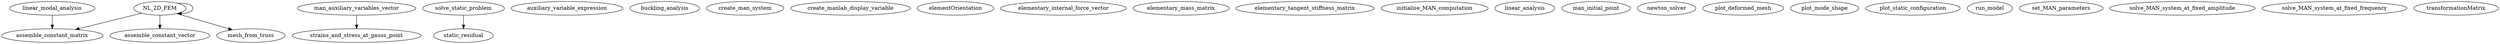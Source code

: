 /* Created by mdot for Matlab */
digraph m2html {
  NL_2D_FEM -> NL_2D_FEM;
  NL_2D_FEM -> assemble_constant_matrix;
  NL_2D_FEM -> assemble_constant_vector;
  NL_2D_FEM -> mesh_from_truss;
  linear_modal_analysis -> assemble_constant_matrix;
  man_auxiliary_variables_vector -> strains_and_stress_at_gauss_point;
  solve_static_problem -> static_residual;

  NL_2D_FEM [URL="NL_2D_FEM.html"];
  assemble_constant_matrix [URL="assemble_constant_matrix.html"];
  assemble_constant_vector [URL="assemble_constant_vector.html"];
  auxiliary_variable_expression [URL="auxiliary_variable_expression.html"];
  buckling_analysis [URL="buckling_analysis.html"];
  create_man_system [URL="create_man_system.html"];
  create_manlab_display_variable [URL="create_manlab_display_variable.html"];
  elementOrientation [URL="elementOrientation.html"];
  elementary_internal_force_vector [URL="elementary_internal_force_vector.html"];
  elementary_mass_matrix [URL="elementary_mass_matrix.html"];
  elementary_tangent_stiffness_matrix [URL="elementary_tangent_stiffness_matrix.html"];
  initialise_MAN_computation [URL="initialise_MAN_computation.html"];
  linear_analysis [URL="linear_analysis.html"];
  linear_modal_analysis [URL="linear_modal_analysis.html"];
  man_auxiliary_variables_vector [URL="man_auxiliary_variables_vector.html"];
  man_initial_point [URL="man_initial_point.html"];
  mesh_from_truss [URL="mesh_from_truss.html"];
  newton_solver [URL="newton_solver.html"];
  plot_deformed_mesh [URL="plot_deformed_mesh.html"];
  plot_mode_shape [URL="plot_mode_shape.html"];
  plot_static_configuration [URL="plot_static_configuration.html"];
  run_model [URL="run_model.html"];
  set_MAN_parameters [URL="set_MAN_parameters.html"];
  solve_MAN_system_at_fixed_amplitude [URL="solve_MAN_system_at_fixed_amplitude.html"];
  solve_MAN_system_at_fixed_frequency [URL="solve_MAN_system_at_fixed_frequency.html"];
  solve_static_problem [URL="solve_static_problem.html"];
  static_residual [URL="static_residual.html"];
  strains_and_stress_at_gauss_point [URL="strains_and_stress_at_gauss_point.html"];
  transformationMatrix [URL="transformationMatrix.html"];
}